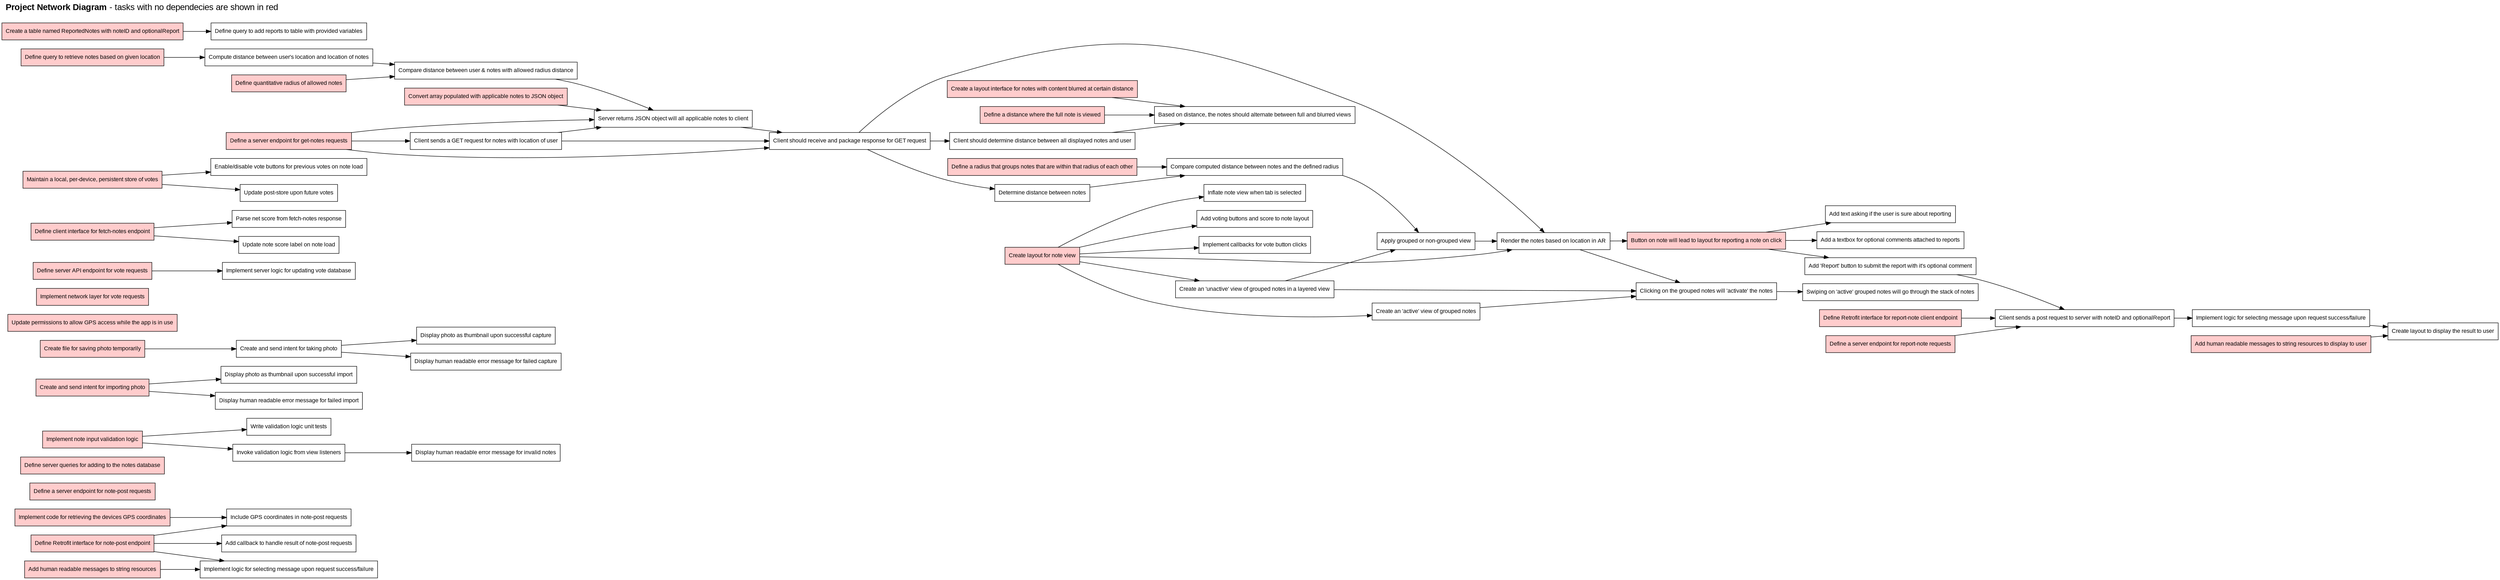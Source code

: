 digraph L {
    fontsize = 18
    fontname = Arial
    labelloc = "t"
    labeljust = "l"
    rankdir="LR"
    label = <<b>Project Network Diagram</b> - tasks with no dependecies are shown in red<br/><br/>>

    /* ---------- Independent tasks ---------- */
    node [shape=record fontname=Arial fontsize=12 style=filled fillcolor="#FFCCCC"]
    1 [label="Define Retrofit interface for note-post endpoint"]
    2 [label="Define a server endpoint for note-post requests"]
    3 [label="Define server queries for adding to the notes database"]
    4 [label="Implement note input validation logic"]
    5 [label="Create and send intent for importing photo"]
    6 [label="Create file for saving photo temporarily"]
    7 [label="Update permissions to allow GPS access while the app is in use"]
    8 [label="Implement code for retrieving the devices GPS coordinates"]
    9 [label="Add human readable messages to string resources"]
    10 [label="Implement network layer for vote requests"]
    11 [label="Define server API endpoint for vote requests"]
    12 [label="Define client interface for fetch-notes endpoint"]
    13 [label="Maintain a local, per-device, persistent store of votes"]

    14 [label="Define quantitative radius of allowed notes"]
    15 [label="Define query to retrieve notes based on given location"]
    16 [label="Define a server endpoint for get-notes requests"]
    17 [label="Convert array populated with applicable notes to JSON object"]
    18 [label="Create layout for note view"]
    19 [label="Define a distance where the full note is viewed"]
    20 [label="Create a layout interface for notes with content blurred at certain distance"]
    21 [label="Define a radius that groups notes that are within that radius of each other"]
    
    23 [label="Button on note will lead to layout for reporting a note on click"]
    24 [label="Define Retrofit interface for report-note client endpoint"]
    25 [label="Define a server endpoint for report-note requests"]
    26 [label="Create a table named ReportedNotes with noteID and optionalReport"]
    27 [label="Add human readable messages to string resources to display to user"]
        

    /* ---------- Dependent tasks ---------- */
    node [fillcolor="#FFFFFF"]
   
    1.1 [label="Add callback to handle result of note-post requests"]
    1 -> 1.1;

    4.1 [label="Write validation logic unit tests"]
    4.2 [label="Invoke validation logic from view listeners"]
    4.3 [label="Display human readable error message for invalid notes"]
    4 -> 4.1, 4.2; 4.2 -> 4.3;

    5.1 [label="Display photo as thumbnail upon successful import"]
    5.2 [label="Display human readable error message for failed import"]
    5 -> 5.1, 5.2;

    6.1 [label="Create and send intent for taking photo"]
    6.2 [label="Display photo as thumbnail upon successful capture"]
    6.3 [label="Display human readable error message for failed capture"]
    6 -> 6.1; 6.1 -> 6.2; 6.1 -> 6.3;

    8.1 [label="Include GPS coordinates in note-post requests"]
    8 -> 8.1; 1 -> 8.1;

    9.1 [label="Implement logic for selecting message upon request success/failure"]
    9 -> 9.1; 1 -> 9.1;

    11.1 [label="Implement server logic for updating vote database"]
    11 -> 11.1;

    12.1 [label="Parse net score from fetch-notes response"]
    12.2 [label="Update note score label on note load"]
    12 -> 12.1; 12 -> 12.2;

    13.1 [label="Enable/disable vote buttons for previous votes on note load"]
    13.2 [label="Update post-store upon future votes"]
    13 -> 13.1; 13 -> 13.2;

    14.0 [label="Compare distance between user & notes with allowed radius distance"]
    14.1 [label="Server returns JSON object will all applicable notes to client"]
    14.2 [label="Client should receive and package response for GET request"]
    14.3 [label="Apply grouped or non-grouped view"]
    14.4 [label="Render the notes based on location in AR"]
    14.5 [label="Client should determine distance between all displayed notes and user"]
    14.6 [label="Determine distance between notes"]
    14.7 [label="Clicking on the grouped notes will 'activate' the notes"]
    14.8 [label="Based on distance, the notes should alternate between full and blurred views"]
    14.9 [label="Compare computed distance between notes and the defined radius"]
    14.10 [label="Swiping on 'active' grouped notes will go through the stack of notes"]
    14 -> 14.0;
    14.0 -> 14.1;
    14.1 -> 14.2;
    14.2 -> 14.4, 14.5, 14.6;
    14.4 -> 14.7, 23; 14.5 -> 14.8; 14.6 -> 14.9;
    14.7 -> 14.10; 14.9 -> 14.3;
    14.3 -> 14.4;

    15.0 [label="Compute distance between user's location and location of notes"]
    15 -> 15.0;
    15.0 -> 14.0;

    16.0 [label="Client sends a GET request for notes with location of user"]
    16 -> 16.0, 14.2, 14.1;
    16.0 -> 14.1, 14.2;

    17 -> 14.1
    
    18.0 [label="Create an 'unactive' view of grouped notes in a layered view"]
    18.1 [label="Create an 'active' view of grouped notes"]
    18.2 [label="Inflate note view when tab is selected"]
    18.3 [label="Add voting buttons and score to note layout"]
    18.4 [label="Implement callbacks for vote button clicks"]
    18 -> 14.4, 18.0, 18.1, 18.2, 18.3, 18.4;
    18.0 -> 14.3, 14.7;
    18.1 -> 14.7;
    

    19 -> 14.8

    20 -> 14.8

    21 -> 14.9

    23 [label="Button on note will lead to layout for reporting a note on click"]
    23.0 [label="Add text asking if the user is sure about reporting"]
    23.1 [label="Add a textbox for optional comments attached to reports"]
    23.2 [label="Add 'Report' button to submit the report with it's optional comment"]
    23.4 [label="Implement logic for selecting message upon request success/failure"]
    23 -> 23.0, 23.1, 23.2; 23.2 -> 24.0; 24.0 -> 23.4; 23.4 -> 27.0;

    24.0 [label="Client sends a post request to server with noteID and optionalReport"]
    24 -> 24.0;

    25 -> 24.0;


    26.0 [label="Define query to add reports to table with provided variables"]
    26 -> 26.0;

    27.0 [label="Create layout to display the result to user"]
    27 -> 27.0;
}